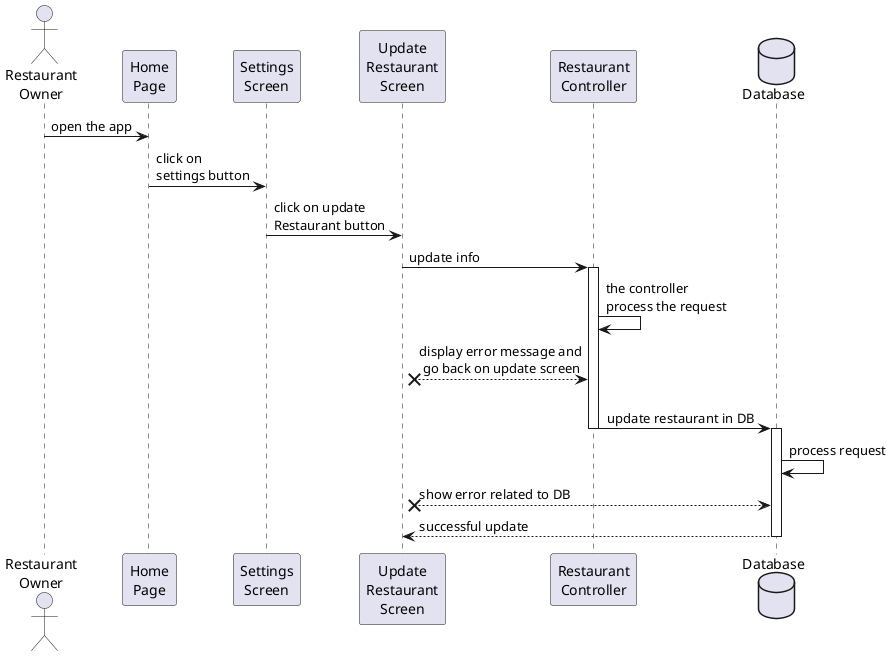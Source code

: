 @startuml register

actor "Restaurant\nOwner" as Owner
participant "Home\nPage" as HomePage
participant "Settings\nScreen" as Settings
participant "Update\nRestaurant\nScreen" as UpdateScreen
participant "Restaurant\nController" as RestaurantController
database Database

Owner -> HomePage: open the app
HomePage -> Settings: click on\nsettings button
Settings -> UpdateScreen: click on update\nRestaurant button
UpdateScreen -> RestaurantController: update info

activate RestaurantController
RestaurantController -> RestaurantController: the controller\nprocess the request
UpdateScreen x-- RestaurantController: display error message and\n go back on update screen
RestaurantController -> Database: \n  update restaurant in DB
deactivate RestaurantController

activate Database
Database -> Database: process request
UpdateScreen x-- Database: show error related to DB
UpdateScreen <-- Database: successful update
deactivate Database



@enduml